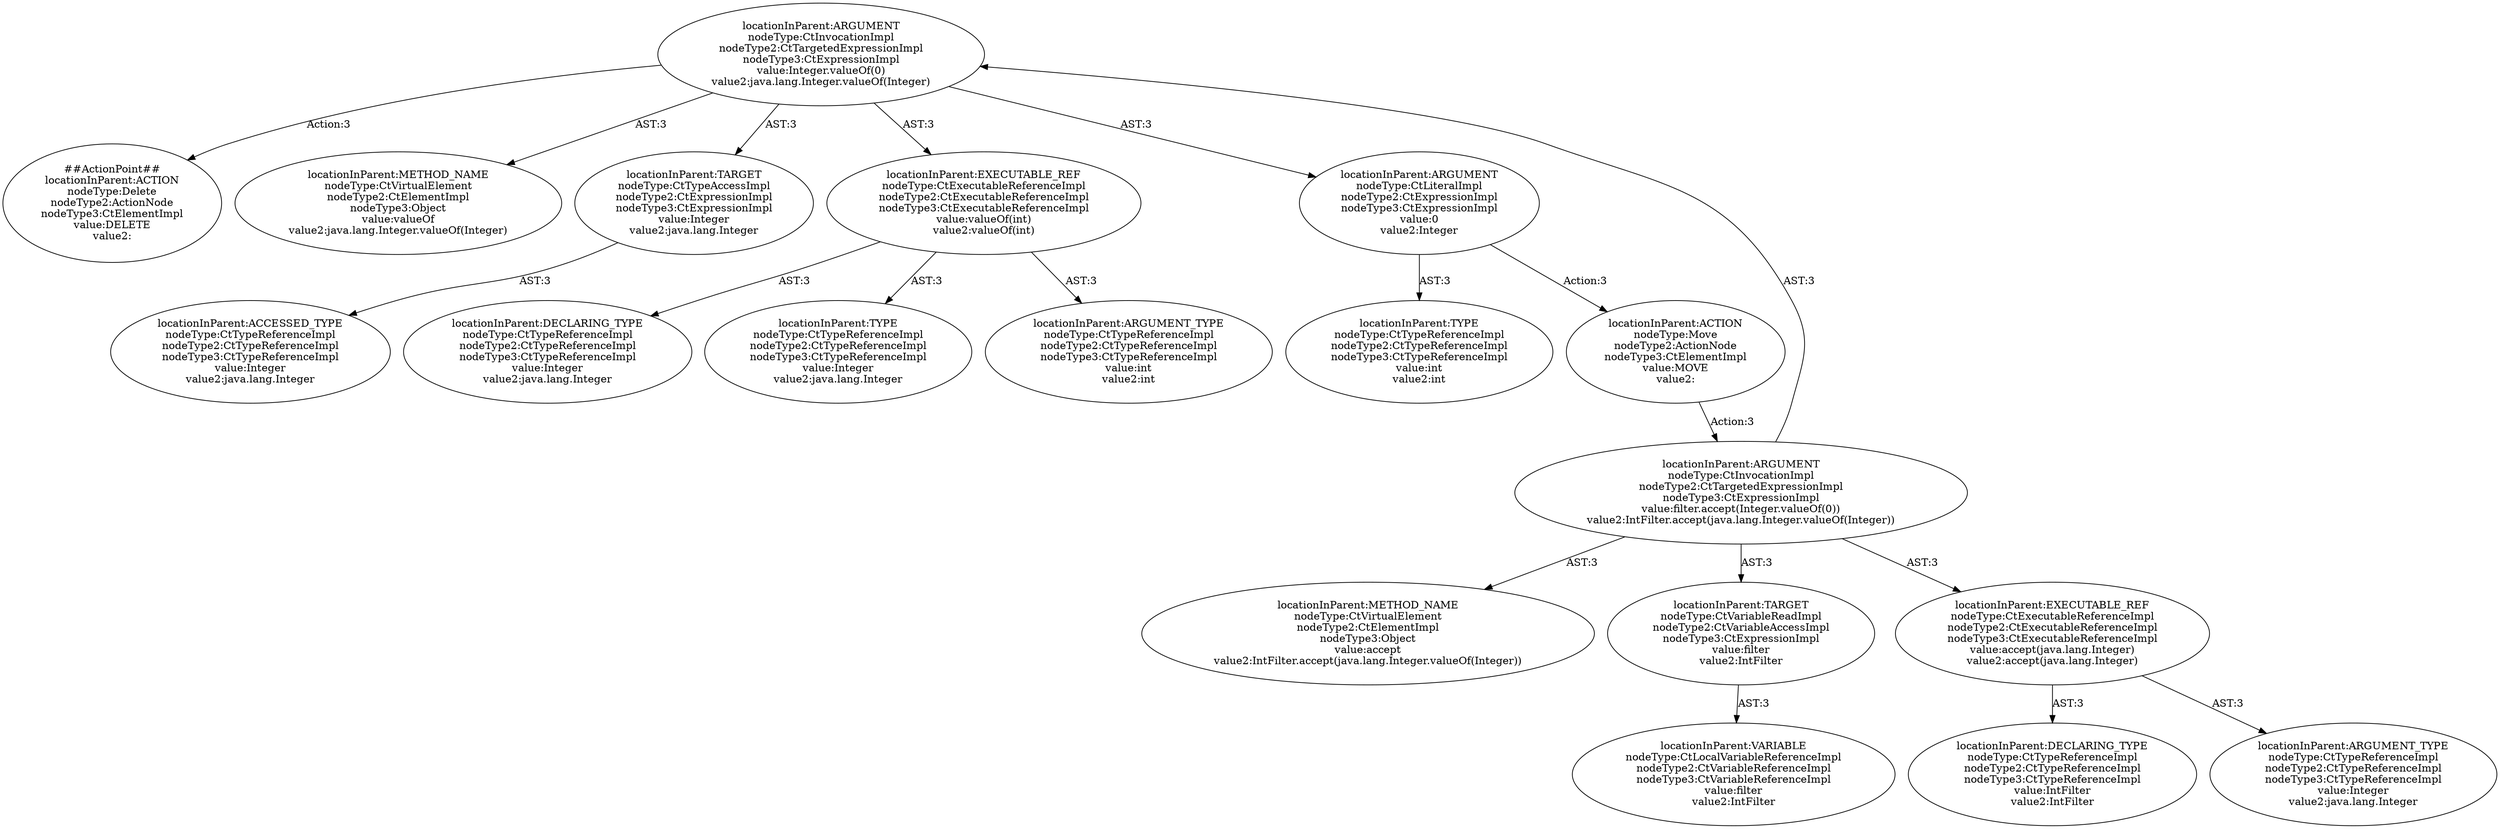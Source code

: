digraph "Pattern" {
0 [label="##ActionPoint##
locationInParent:ACTION
nodeType:Delete
nodeType2:ActionNode
nodeType3:CtElementImpl
value:DELETE
value2:" shape=ellipse]
1 [label="locationInParent:ARGUMENT
nodeType:CtInvocationImpl
nodeType2:CtTargetedExpressionImpl
nodeType3:CtExpressionImpl
value:Integer.valueOf(0)
value2:java.lang.Integer.valueOf(Integer)" shape=ellipse]
2 [label="locationInParent:ARGUMENT
nodeType:CtInvocationImpl
nodeType2:CtTargetedExpressionImpl
nodeType3:CtExpressionImpl
value:filter.accept(Integer.valueOf(0))
value2:IntFilter.accept(java.lang.Integer.valueOf(Integer))" shape=ellipse]
3 [label="locationInParent:METHOD_NAME
nodeType:CtVirtualElement
nodeType2:CtElementImpl
nodeType3:Object
value:accept
value2:IntFilter.accept(java.lang.Integer.valueOf(Integer))" shape=ellipse]
4 [label="locationInParent:TARGET
nodeType:CtVariableReadImpl
nodeType2:CtVariableAccessImpl
nodeType3:CtExpressionImpl
value:filter
value2:IntFilter" shape=ellipse]
5 [label="locationInParent:VARIABLE
nodeType:CtLocalVariableReferenceImpl
nodeType2:CtVariableReferenceImpl
nodeType3:CtVariableReferenceImpl
value:filter
value2:IntFilter" shape=ellipse]
6 [label="locationInParent:EXECUTABLE_REF
nodeType:CtExecutableReferenceImpl
nodeType2:CtExecutableReferenceImpl
nodeType3:CtExecutableReferenceImpl
value:accept(java.lang.Integer)
value2:accept(java.lang.Integer)" shape=ellipse]
7 [label="locationInParent:DECLARING_TYPE
nodeType:CtTypeReferenceImpl
nodeType2:CtTypeReferenceImpl
nodeType3:CtTypeReferenceImpl
value:IntFilter
value2:IntFilter" shape=ellipse]
8 [label="locationInParent:ARGUMENT_TYPE
nodeType:CtTypeReferenceImpl
nodeType2:CtTypeReferenceImpl
nodeType3:CtTypeReferenceImpl
value:Integer
value2:java.lang.Integer" shape=ellipse]
9 [label="locationInParent:METHOD_NAME
nodeType:CtVirtualElement
nodeType2:CtElementImpl
nodeType3:Object
value:valueOf
value2:java.lang.Integer.valueOf(Integer)" shape=ellipse]
10 [label="locationInParent:TARGET
nodeType:CtTypeAccessImpl
nodeType2:CtExpressionImpl
nodeType3:CtExpressionImpl
value:Integer
value2:java.lang.Integer" shape=ellipse]
11 [label="locationInParent:ACCESSED_TYPE
nodeType:CtTypeReferenceImpl
nodeType2:CtTypeReferenceImpl
nodeType3:CtTypeReferenceImpl
value:Integer
value2:java.lang.Integer" shape=ellipse]
12 [label="locationInParent:EXECUTABLE_REF
nodeType:CtExecutableReferenceImpl
nodeType2:CtExecutableReferenceImpl
nodeType3:CtExecutableReferenceImpl
value:valueOf(int)
value2:valueOf(int)" shape=ellipse]
13 [label="locationInParent:DECLARING_TYPE
nodeType:CtTypeReferenceImpl
nodeType2:CtTypeReferenceImpl
nodeType3:CtTypeReferenceImpl
value:Integer
value2:java.lang.Integer" shape=ellipse]
14 [label="locationInParent:TYPE
nodeType:CtTypeReferenceImpl
nodeType2:CtTypeReferenceImpl
nodeType3:CtTypeReferenceImpl
value:Integer
value2:java.lang.Integer" shape=ellipse]
15 [label="locationInParent:ARGUMENT_TYPE
nodeType:CtTypeReferenceImpl
nodeType2:CtTypeReferenceImpl
nodeType3:CtTypeReferenceImpl
value:int
value2:int" shape=ellipse]
16 [label="locationInParent:ARGUMENT
nodeType:CtLiteralImpl
nodeType2:CtExpressionImpl
nodeType3:CtExpressionImpl
value:0
value2:Integer" shape=ellipse]
17 [label="locationInParent:TYPE
nodeType:CtTypeReferenceImpl
nodeType2:CtTypeReferenceImpl
nodeType3:CtTypeReferenceImpl
value:int
value2:int" shape=ellipse]
18 [label="locationInParent:ACTION
nodeType:Move
nodeType2:ActionNode
nodeType3:CtElementImpl
value:MOVE
value2:" shape=ellipse]
1 -> 0 [label="Action:3"];
1 -> 9 [label="AST:3"];
1 -> 10 [label="AST:3"];
1 -> 12 [label="AST:3"];
1 -> 16 [label="AST:3"];
2 -> 1 [label="AST:3"];
2 -> 3 [label="AST:3"];
2 -> 4 [label="AST:3"];
2 -> 6 [label="AST:3"];
4 -> 5 [label="AST:3"];
6 -> 7 [label="AST:3"];
6 -> 8 [label="AST:3"];
10 -> 11 [label="AST:3"];
12 -> 13 [label="AST:3"];
12 -> 14 [label="AST:3"];
12 -> 15 [label="AST:3"];
16 -> 17 [label="AST:3"];
16 -> 18 [label="Action:3"];
18 -> 2 [label="Action:3"];
}